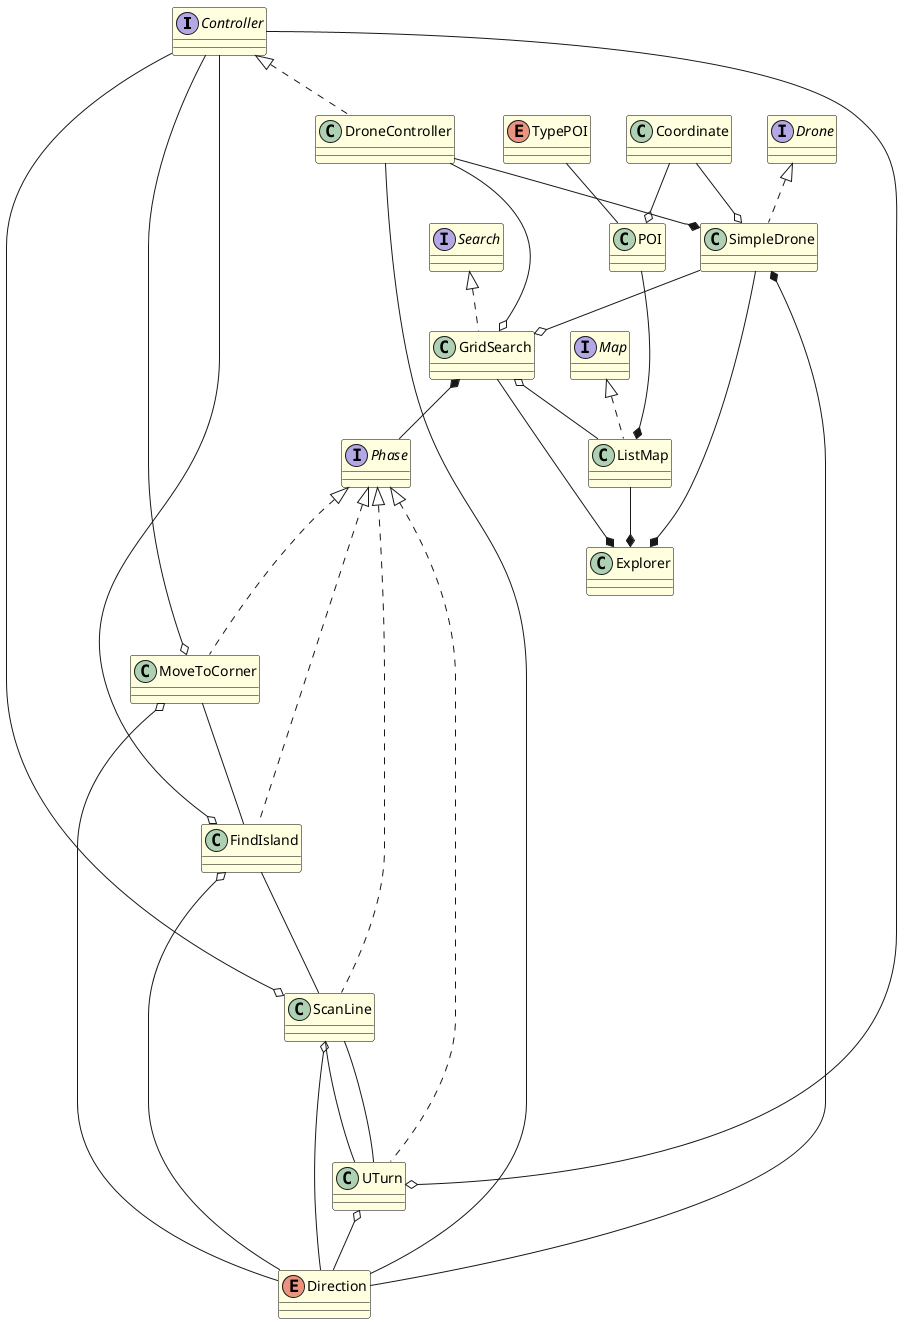 @startuml A2

!define MyTheme
skinparam class {
    BackgroundColor #LightYellow
    BorderColor #000000
    FontColor #000000
}

skinparam stereotypeCBackgroundColor #LightYellow
skinparam stereotypeCBorderColor #000000
skinparam stereotypeCFontColor #000000

interface Controller {
'   + fly(): String
'   + heading(dir: Direction): String
'   + echo(dir: Direction): String
'   + scan(): String
'   + stop(): String
  
}

interface Drone {
'   + getBatteryLevel(): Integer
'   + drainBattery(cost: Integer): void
'   + notEnoughBattery(costFly: Integer, costHeading: Integer): boolean
'   + getHeading(): Direction
'   + getLocation(): Coordinate
'   + flyForward(): void
'   + turnRight(): void
'   + turnLeft(): void
}

class DroneController {
'   - drone: Drone
'   --
'   + this(drone: Drone)
'   --
'   + fly(): String
'   + heading(dir: Direction): String
'   + echo(dir: Direction): String
'   + scan(): String
'   + stop(): String
}

class SimpleDrone {
'   - batteryLevel: Integer
'   - heading: Direction
'   - location: Coordinate
'   --
'   + this(batteryLevel: Integer, heading: Direction)
'   --
'   + getBatteryLevel(): Integer
'   + drainBattery(cost: Integer): void
'   + notEnoughBattery(costFly: Integer, costHeading: Integer): boolean
'   + getHeading(): Direction
'   + getLocation(): Coordinate
'   + flyForward(): void
'   + turnRight(): void
'   + turnLeft(): void
}

class FindIsland {
    ' - State: enum
    ' - logger: Logger
    ' - direction: Direction
    ' - atIsland: boolean
    ' - uTurnLeft: boolean
    ' - flightsToIsland: Integer
    ' - state: State
    ' --
    ' + this(controller: Controller, initialDirection: Direction)
    ' --
    ' + getDroneCommand(): String
    ' + processInfo(info: JSONObject): void
    ' + getNextPhase(): Phase
    ' + isFinished(): boolean
    ' + isLastPhase(): boolean
}

class MoveToCorner {
    ' - State: enum
    ' - logger: Logger
    ' - controller: Controller
    ' - direction: Direction
    ' - finalDirection: Direction
    ' - state: State
    ' - distanceLeft: int
    ' - distanceRight: int
    ' - distanceTraveled: int
    ' - hasReachedCorner: boolean
    ' --
    ' + this(controller: Controller, initialDir: Direction)
    ' --
    ' + getDroneCommand(): String
    ' + processInfo(info: JSONObject): void
    ' + getNextPhase(): Phase
    ' + isFinished(): boolean
    ' + isLastPhase(): boolean
}

interface Phase {
    ' + getDroneCommand(): String
    ' + processInfo(info: JSONObject): void
    ' + getNextPhase(): Phase
    ' + isFinished(): boolean
    ' + isLastPhase(): boolean
}

class ScanLine {
    ' - State: enum
    ' - logger: Logger
    ' - controller: Controller
    ' - direction: Direction
    ' - turnLeft: boolean
    ' - offIsland: boolean
    ' - hasMoved: boolean
    ' - moveOutwards: boolean
    ' - state: State
    ' --
    ' + this(controller: Controller, initialDirection: Direction, turnLeft: boolean)
    ' --
    ' + getDroneCommand(): String
    ' + processInfo(info: JSONObject): void
    ' + getNextPhase(): Phase
    ' + isFinished(): boolean
    ' + isLastPhase(): boolean
    ' - isDroneOffLand(info: JSONObject): boolean
}

class UTurn {
    ' - controller: Controller
    ' - direction: Direction
    ' - turnLeft: boolean
    ' - hasTurned: boolean
    ' - turnCount: Integer
    ' - FLY: Integer
    ' - TURN_OPPOSITE: Integer
    ' - command: String
    ' --
    ' + this(controller: Controller, dir: Direction, turnLeft: boolean, outward: boolean)
    ' --
    ' + getDroneCommand(): String
    ' + processInfo(info: JSONObject): void
    ' + getNextPhase(): Phase
    ' + isFinished(): boolean
    ' + isLastPhase(): boolean
    ' - turnCommand(durLeft: boolean): String
}


class Coordinate {
    ' - x: int
    ' - y: int
    ' --
    ' + this(x: int, y: int)
    ' --
    ' + getX(): int
    ' + getY(): int
    ' + setX(x: int): void
    ' + setY(y: int): void
    ' + distanceTo(other: Coordinate): double
}

enum Direction {
'   - symbol: String
'   --
'   + getSymbol(): String
'   + getRight(): Direction
'   + getLeft(): Direction
'   + <<static>> fromSymbol(s: String): Direction
  
}

class ListMap {
    ' + creeks: List<POI>
    ' + emergencySite: POI
    ' --
    ' + this()
    ' --
    ' + addPOI(poi: POI): void
    ' + getEmergencySiteID(): String
    ' + getClosetCreekID(): String
}

interface Map {
    ' + addPOI(poi: POI): void
    ' + getEmergencySiteID(): String
    ' + getClosetCreekID(): String
}

enum TypePOI {
'   CREEK
'   EMERGENCY_SITE
}

class POI {
'   - kind: TypePOI
'   - location: Coordinate
'   - id: String
'   --
'   + this(kind: TypePOI, location: Coordinate, id: String)
'   --
'   + getKind(): TypePOI
'   + getLocation(): Coordinate
'   + getID(): String
}

class GridSearch {
'   - logger: Logger
'   - drone: Drone
'   - controller: Controller
'   - map: Map
'   - phase: Phase
'   --
'   + this(drone: Drone, map: Map)
'   --
'   + performSearch(): String
'   + readResponse(response: JSONObject): void
}

interface Search {
'   + performSearch(): String
'   + readResponse(response: JSONObject): void
}

class Explorer {
'   - logger: Logger
'   - drone: Drone
'   - gridSearch: Search
'   - map: Map
'   --
'   + initialize(s: String): void
'   + takeDecision(): String
'   + acknowledgeResults(s: String): void
'   + deliverFinalReport(): String
}

Controller <|.. DroneController
Search <|.. GridSearch
Drone <|.. SimpleDrone
Phase <|... MoveToCorner
Phase <|... FindIsland
Phase <|... ScanLine
Phase <|... UTurn
Map <|.. ListMap

Coordinate --o SimpleDrone
Coordinate --o POI
DroneController --* SimpleDrone
POI --* ListMap

SimpleDrone --o GridSearch
DroneController --o GridSearch

GridSearch --* Explorer
SimpleDrone --* Explorer
ListMap --* Explorer

Direction --* SimpleDrone

Direction -- DroneController

GridSearch o-- ListMap
TypePOI -- POI

UTurn o-- Controller
UTurn o-- Direction
ScanLine o-- Controller
ScanLine o-- Direction
FindIsland o-- Controller
FindIsland o-- Direction
MoveToCorner o-- Controller
MoveToCorner o-- Direction
GridSearch *-- Phase

MoveToCorner --- FindIsland
FindIsland --- ScanLine
ScanLine --- UTurn
UTurn --- ScanLine


@enduml